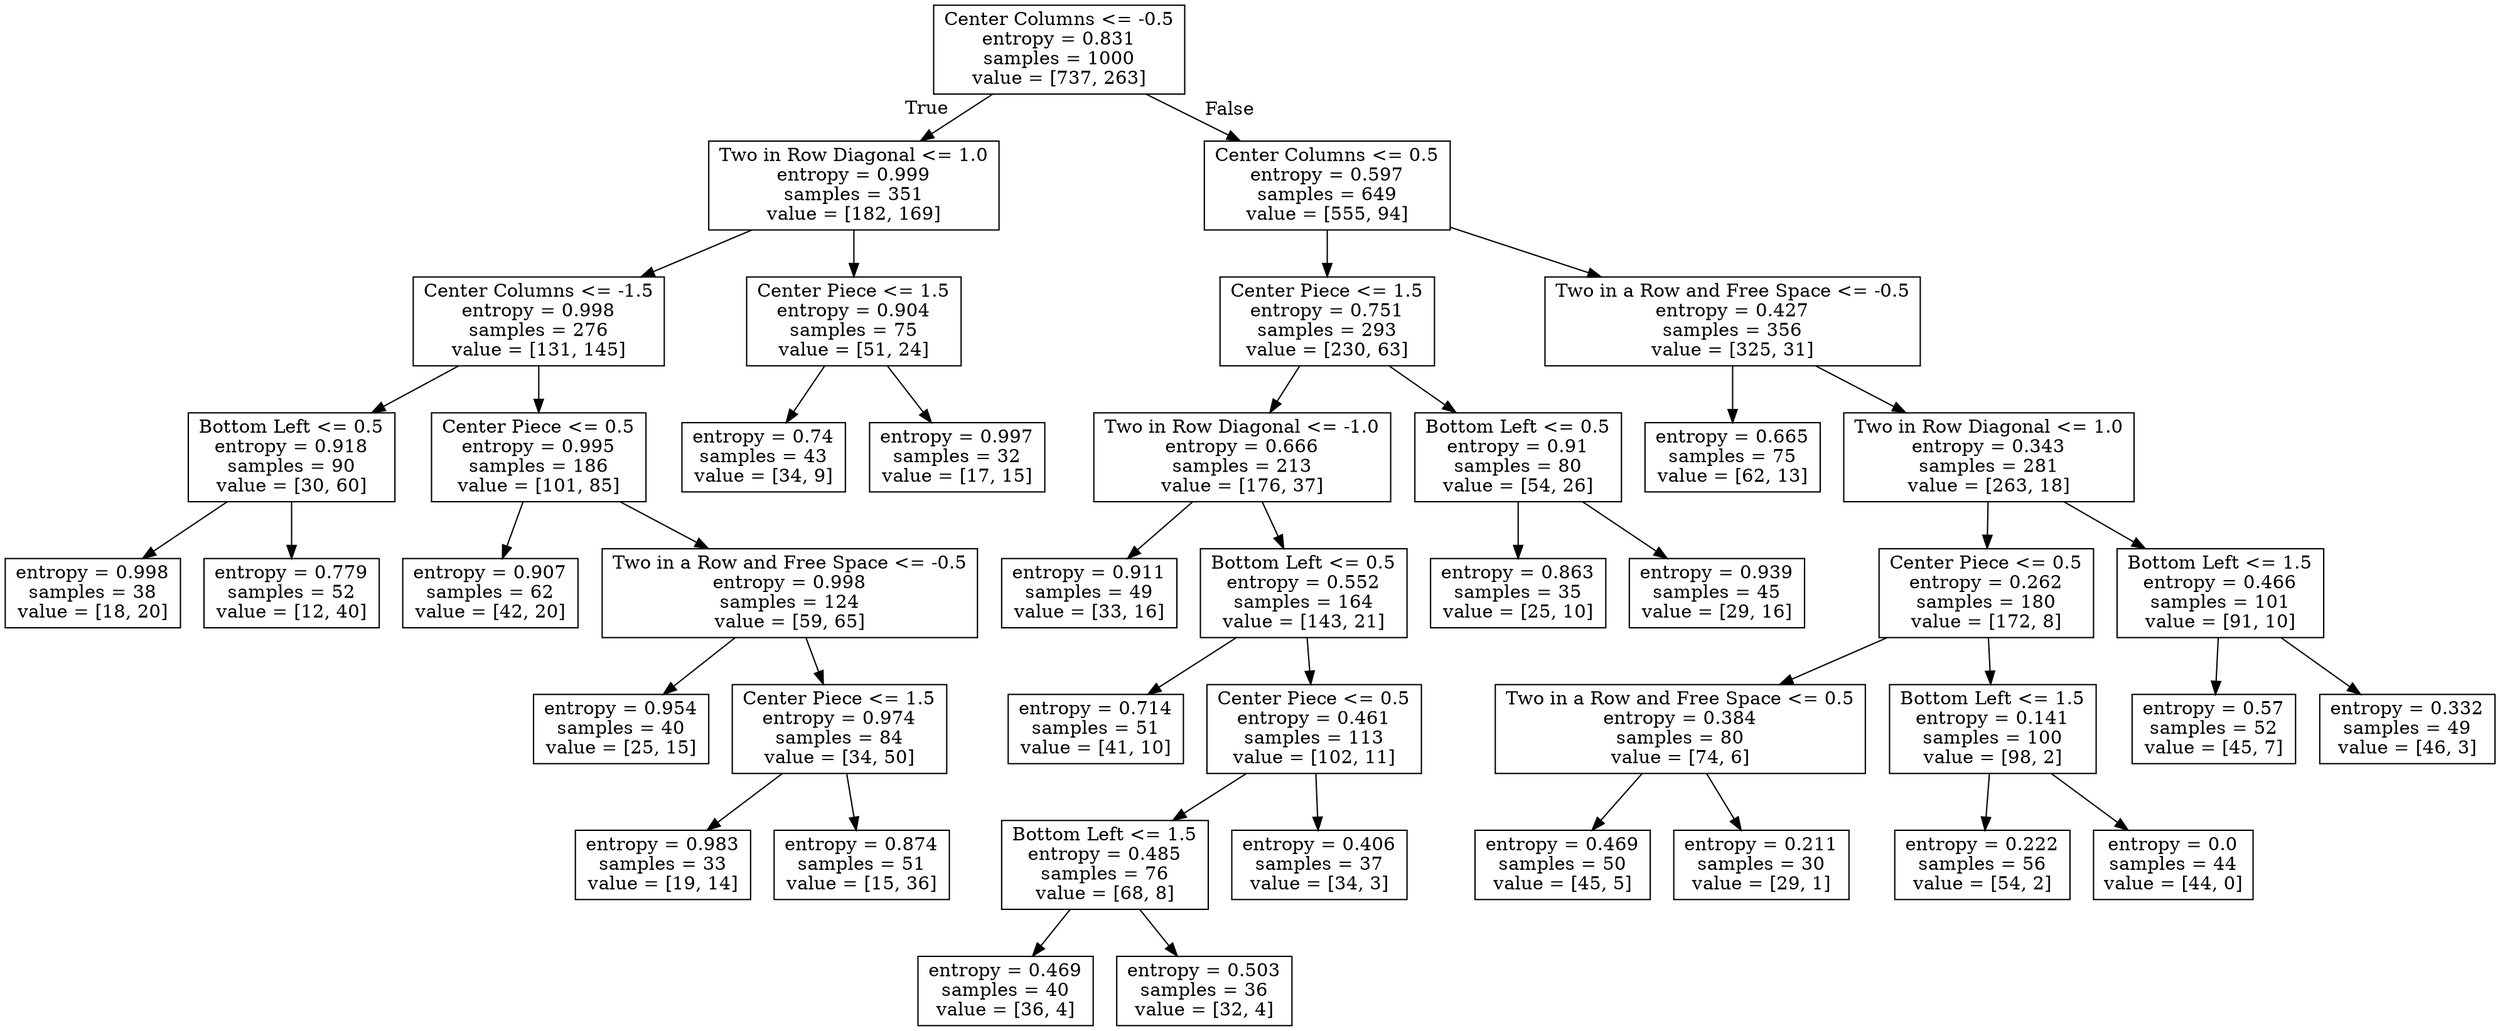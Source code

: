 digraph Tree {
node [shape=box] ;
0 [label="Center Columns <= -0.5\nentropy = 0.831\nsamples = 1000\nvalue = [737, 263]"] ;
1 [label="Two in Row Diagonal <= 1.0\nentropy = 0.999\nsamples = 351\nvalue = [182, 169]"] ;
0 -> 1 [labeldistance=2.5, labelangle=45, headlabel="True"] ;
2 [label="Center Columns <= -1.5\nentropy = 0.998\nsamples = 276\nvalue = [131, 145]"] ;
1 -> 2 ;
3 [label="Bottom Left <= 0.5\nentropy = 0.918\nsamples = 90\nvalue = [30, 60]"] ;
2 -> 3 ;
4 [label="entropy = 0.998\nsamples = 38\nvalue = [18, 20]"] ;
3 -> 4 ;
5 [label="entropy = 0.779\nsamples = 52\nvalue = [12, 40]"] ;
3 -> 5 ;
6 [label="Center Piece <= 0.5\nentropy = 0.995\nsamples = 186\nvalue = [101, 85]"] ;
2 -> 6 ;
7 [label="entropy = 0.907\nsamples = 62\nvalue = [42, 20]"] ;
6 -> 7 ;
8 [label="Two in a Row and Free Space <= -0.5\nentropy = 0.998\nsamples = 124\nvalue = [59, 65]"] ;
6 -> 8 ;
9 [label="entropy = 0.954\nsamples = 40\nvalue = [25, 15]"] ;
8 -> 9 ;
10 [label="Center Piece <= 1.5\nentropy = 0.974\nsamples = 84\nvalue = [34, 50]"] ;
8 -> 10 ;
11 [label="entropy = 0.983\nsamples = 33\nvalue = [19, 14]"] ;
10 -> 11 ;
12 [label="entropy = 0.874\nsamples = 51\nvalue = [15, 36]"] ;
10 -> 12 ;
13 [label="Center Piece <= 1.5\nentropy = 0.904\nsamples = 75\nvalue = [51, 24]"] ;
1 -> 13 ;
14 [label="entropy = 0.74\nsamples = 43\nvalue = [34, 9]"] ;
13 -> 14 ;
15 [label="entropy = 0.997\nsamples = 32\nvalue = [17, 15]"] ;
13 -> 15 ;
16 [label="Center Columns <= 0.5\nentropy = 0.597\nsamples = 649\nvalue = [555, 94]"] ;
0 -> 16 [labeldistance=2.5, labelangle=-45, headlabel="False"] ;
17 [label="Center Piece <= 1.5\nentropy = 0.751\nsamples = 293\nvalue = [230, 63]"] ;
16 -> 17 ;
18 [label="Two in Row Diagonal <= -1.0\nentropy = 0.666\nsamples = 213\nvalue = [176, 37]"] ;
17 -> 18 ;
19 [label="entropy = 0.911\nsamples = 49\nvalue = [33, 16]"] ;
18 -> 19 ;
20 [label="Bottom Left <= 0.5\nentropy = 0.552\nsamples = 164\nvalue = [143, 21]"] ;
18 -> 20 ;
21 [label="entropy = 0.714\nsamples = 51\nvalue = [41, 10]"] ;
20 -> 21 ;
22 [label="Center Piece <= 0.5\nentropy = 0.461\nsamples = 113\nvalue = [102, 11]"] ;
20 -> 22 ;
23 [label="Bottom Left <= 1.5\nentropy = 0.485\nsamples = 76\nvalue = [68, 8]"] ;
22 -> 23 ;
24 [label="entropy = 0.469\nsamples = 40\nvalue = [36, 4]"] ;
23 -> 24 ;
25 [label="entropy = 0.503\nsamples = 36\nvalue = [32, 4]"] ;
23 -> 25 ;
26 [label="entropy = 0.406\nsamples = 37\nvalue = [34, 3]"] ;
22 -> 26 ;
27 [label="Bottom Left <= 0.5\nentropy = 0.91\nsamples = 80\nvalue = [54, 26]"] ;
17 -> 27 ;
28 [label="entropy = 0.863\nsamples = 35\nvalue = [25, 10]"] ;
27 -> 28 ;
29 [label="entropy = 0.939\nsamples = 45\nvalue = [29, 16]"] ;
27 -> 29 ;
30 [label="Two in a Row and Free Space <= -0.5\nentropy = 0.427\nsamples = 356\nvalue = [325, 31]"] ;
16 -> 30 ;
31 [label="entropy = 0.665\nsamples = 75\nvalue = [62, 13]"] ;
30 -> 31 ;
32 [label="Two in Row Diagonal <= 1.0\nentropy = 0.343\nsamples = 281\nvalue = [263, 18]"] ;
30 -> 32 ;
33 [label="Center Piece <= 0.5\nentropy = 0.262\nsamples = 180\nvalue = [172, 8]"] ;
32 -> 33 ;
34 [label="Two in a Row and Free Space <= 0.5\nentropy = 0.384\nsamples = 80\nvalue = [74, 6]"] ;
33 -> 34 ;
35 [label="entropy = 0.469\nsamples = 50\nvalue = [45, 5]"] ;
34 -> 35 ;
36 [label="entropy = 0.211\nsamples = 30\nvalue = [29, 1]"] ;
34 -> 36 ;
37 [label="Bottom Left <= 1.5\nentropy = 0.141\nsamples = 100\nvalue = [98, 2]"] ;
33 -> 37 ;
38 [label="entropy = 0.222\nsamples = 56\nvalue = [54, 2]"] ;
37 -> 38 ;
39 [label="entropy = 0.0\nsamples = 44\nvalue = [44, 0]"] ;
37 -> 39 ;
40 [label="Bottom Left <= 1.5\nentropy = 0.466\nsamples = 101\nvalue = [91, 10]"] ;
32 -> 40 ;
41 [label="entropy = 0.57\nsamples = 52\nvalue = [45, 7]"] ;
40 -> 41 ;
42 [label="entropy = 0.332\nsamples = 49\nvalue = [46, 3]"] ;
40 -> 42 ;
}